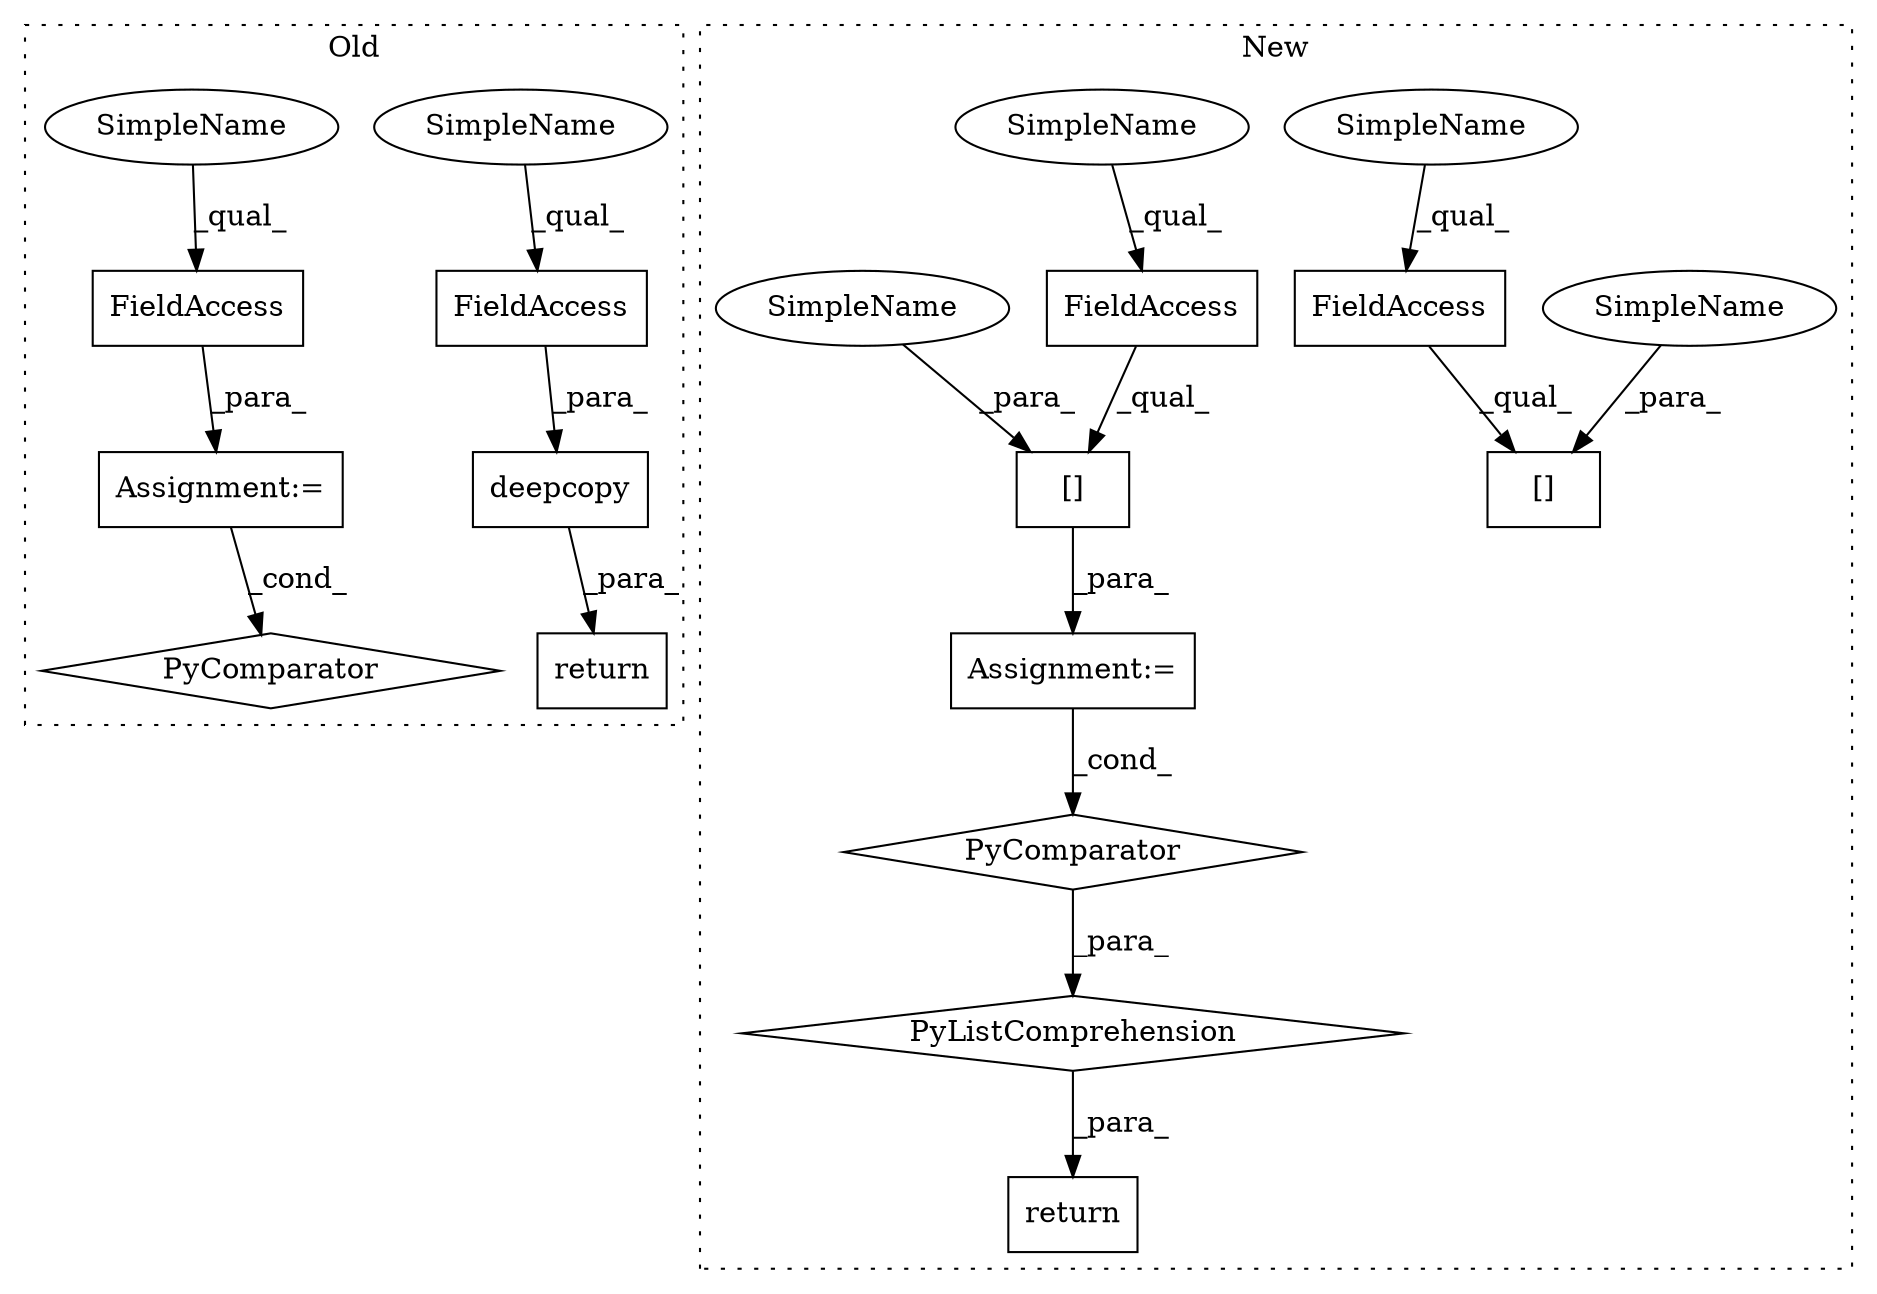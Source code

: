 digraph G {
subgraph cluster0 {
1 [label="deepcopy" a="32" s="4608,4640" l="9,1" shape="box"];
5 [label="return" a="41" s="4494" l="7" shape="box"];
7 [label="FieldAccess" a="22" s="4617" l="23" shape="box"];
11 [label="FieldAccess" a="22" s="4151" l="11" shape="box"];
13 [label="Assignment:=" a="7" s="4144" l="54" shape="box"];
14 [label="PyComparator" a="113" s="4144" l="54" shape="diamond"];
17 [label="SimpleName" a="42" s="4617" l="4" shape="ellipse"];
18 [label="SimpleName" a="42" s="4151" l="4" shape="ellipse"];
label = "Old";
style="dotted";
}
subgraph cluster1 {
2 [label="PyListComprehension" a="109" s="5784" l="144" shape="diamond"];
3 [label="PyComparator" a="113" s="5874" l="46" shape="diamond"];
4 [label="Assignment:=" a="7" s="5874" l="46" shape="box"];
6 [label="return" a="41" s="5447" l="18" shape="box"];
8 [label="[]" a="2" s="5883,5910" l="19,1" shape="box"];
9 [label="FieldAccess" a="22" s="5883" l="18" shape="box"];
10 [label="FieldAccess" a="22" s="5708" l="18" shape="box"];
12 [label="[]" a="2" s="5708,5735" l="19,1" shape="box"];
15 [label="SimpleName" a="42" s="5727" l="8" shape="ellipse"];
16 [label="SimpleName" a="42" s="5902" l="8" shape="ellipse"];
19 [label="SimpleName" a="42" s="5708" l="4" shape="ellipse"];
20 [label="SimpleName" a="42" s="5883" l="4" shape="ellipse"];
label = "New";
style="dotted";
}
1 -> 5 [label="_para_"];
2 -> 6 [label="_para_"];
3 -> 2 [label="_para_"];
4 -> 3 [label="_cond_"];
7 -> 1 [label="_para_"];
8 -> 4 [label="_para_"];
9 -> 8 [label="_qual_"];
10 -> 12 [label="_qual_"];
11 -> 13 [label="_para_"];
13 -> 14 [label="_cond_"];
15 -> 12 [label="_para_"];
16 -> 8 [label="_para_"];
17 -> 7 [label="_qual_"];
18 -> 11 [label="_qual_"];
19 -> 10 [label="_qual_"];
20 -> 9 [label="_qual_"];
}